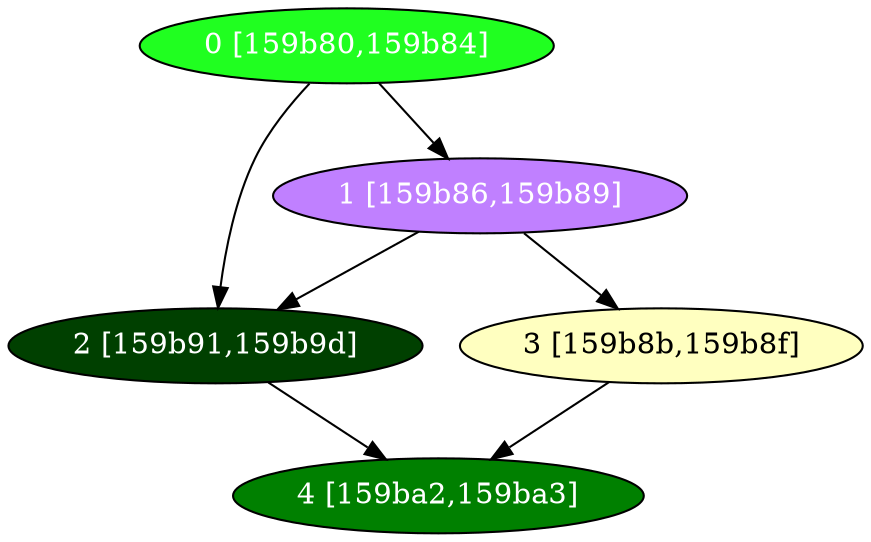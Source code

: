 diGraph libnss3{
	libnss3_0  [style=filled fillcolor="#20FF20" fontcolor="#ffffff" shape=oval label="0 [159b80,159b84]"]
	libnss3_1  [style=filled fillcolor="#C080FF" fontcolor="#ffffff" shape=oval label="1 [159b86,159b89]"]
	libnss3_2  [style=filled fillcolor="#004000" fontcolor="#ffffff" shape=oval label="2 [159b91,159b9d]"]
	libnss3_3  [style=filled fillcolor="#FFFFC0" fontcolor="#000000" shape=oval label="3 [159b8b,159b8f]"]
	libnss3_4  [style=filled fillcolor="#008000" fontcolor="#ffffff" shape=oval label="4 [159ba2,159ba3]"]

	libnss3_0 -> libnss3_1
	libnss3_0 -> libnss3_2
	libnss3_1 -> libnss3_2
	libnss3_1 -> libnss3_3
	libnss3_2 -> libnss3_4
	libnss3_3 -> libnss3_4
}